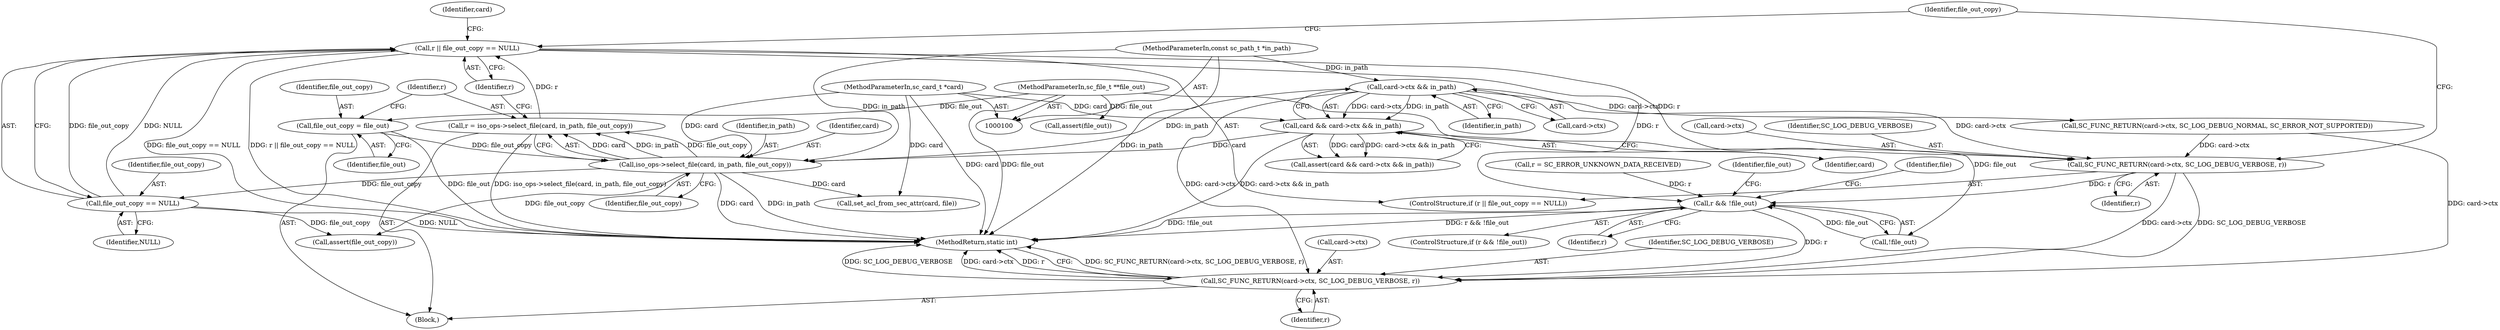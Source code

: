 digraph "0_OpenSC_8fe377e93b4b56060e5bbfb6f3142ceaeca744fa_16@API" {
"1000146" [label="(Call,r || file_out_copy == NULL)"];
"1000139" [label="(Call,r = iso_ops->select_file(card, in_path, file_out_copy))"];
"1000141" [label="(Call,iso_ops->select_file(card, in_path, file_out_copy))"];
"1000109" [label="(Call,card && card->ctx && in_path)"];
"1000101" [label="(MethodParameterIn,sc_card_t *card)"];
"1000111" [label="(Call,card->ctx && in_path)"];
"1000102" [label="(MethodParameterIn,const sc_path_t *in_path)"];
"1000136" [label="(Call,file_out_copy = file_out)"];
"1000103" [label="(MethodParameterIn,sc_file_t **file_out)"];
"1000148" [label="(Call,file_out_copy == NULL)"];
"1000151" [label="(Call,SC_FUNC_RETURN(card->ctx, SC_LOG_DEBUG_VERBOSE, r))"];
"1000183" [label="(Call,r && !file_out)"];
"1000197" [label="(Call,SC_FUNC_RETURN(card->ctx, SC_LOG_DEBUG_VERBOSE, r))"];
"1000136" [label="(Call,file_out_copy = file_out)"];
"1000150" [label="(Identifier,NULL)"];
"1000104" [label="(Block,)"];
"1000101" [label="(MethodParameterIn,sc_card_t *card)"];
"1000145" [label="(ControlStructure,if (r || file_out_copy == NULL))"];
"1000185" [label="(Call,!file_out)"];
"1000153" [label="(Identifier,card)"];
"1000124" [label="(Call,SC_FUNC_RETURN(card->ctx, SC_LOG_DEBUG_NORMAL, SC_ERROR_NOT_SUPPORTED))"];
"1000143" [label="(Identifier,in_path)"];
"1000179" [label="(Call,r = SC_ERROR_UNKNOWN_DATA_RECEIVED)"];
"1000198" [label="(Call,card->ctx)"];
"1000191" [label="(Call,assert(file_out))"];
"1000103" [label="(MethodParameterIn,sc_file_t **file_out)"];
"1000158" [label="(Identifier,file_out_copy)"];
"1000138" [label="(Identifier,file_out)"];
"1000201" [label="(Identifier,SC_LOG_DEBUG_VERBOSE)"];
"1000155" [label="(Identifier,SC_LOG_DEBUG_VERBOSE)"];
"1000147" [label="(Identifier,r)"];
"1000148" [label="(Call,file_out_copy == NULL)"];
"1000110" [label="(Identifier,card)"];
"1000151" [label="(Call,SC_FUNC_RETURN(card->ctx, SC_LOG_DEBUG_VERBOSE, r))"];
"1000111" [label="(Call,card->ctx && in_path)"];
"1000192" [label="(Identifier,file_out)"];
"1000108" [label="(Call,assert(card && card->ctx && in_path))"];
"1000146" [label="(Call,r || file_out_copy == NULL)"];
"1000139" [label="(Call,r = iso_ops->select_file(card, in_path, file_out_copy))"];
"1000157" [label="(Call,assert(file_out_copy))"];
"1000175" [label="(Call,set_acl_from_sec_attr(card, file))"];
"1000188" [label="(Identifier,file)"];
"1000202" [label="(Identifier,r)"];
"1000140" [label="(Identifier,r)"];
"1000142" [label="(Identifier,card)"];
"1000197" [label="(Call,SC_FUNC_RETURN(card->ctx, SC_LOG_DEBUG_VERBOSE, r))"];
"1000149" [label="(Identifier,file_out_copy)"];
"1000137" [label="(Identifier,file_out_copy)"];
"1000102" [label="(MethodParameterIn,const sc_path_t *in_path)"];
"1000182" [label="(ControlStructure,if (r && !file_out))"];
"1000112" [label="(Call,card->ctx)"];
"1000152" [label="(Call,card->ctx)"];
"1000184" [label="(Identifier,r)"];
"1000203" [label="(MethodReturn,static int)"];
"1000115" [label="(Identifier,in_path)"];
"1000156" [label="(Identifier,r)"];
"1000141" [label="(Call,iso_ops->select_file(card, in_path, file_out_copy))"];
"1000144" [label="(Identifier,file_out_copy)"];
"1000109" [label="(Call,card && card->ctx && in_path)"];
"1000183" [label="(Call,r && !file_out)"];
"1000146" -> "1000145"  [label="AST: "];
"1000146" -> "1000147"  [label="CFG: "];
"1000146" -> "1000148"  [label="CFG: "];
"1000147" -> "1000146"  [label="AST: "];
"1000148" -> "1000146"  [label="AST: "];
"1000153" -> "1000146"  [label="CFG: "];
"1000158" -> "1000146"  [label="CFG: "];
"1000146" -> "1000203"  [label="DDG: file_out_copy == NULL"];
"1000146" -> "1000203"  [label="DDG: r || file_out_copy == NULL"];
"1000139" -> "1000146"  [label="DDG: r"];
"1000148" -> "1000146"  [label="DDG: file_out_copy"];
"1000148" -> "1000146"  [label="DDG: NULL"];
"1000146" -> "1000151"  [label="DDG: r"];
"1000146" -> "1000183"  [label="DDG: r"];
"1000139" -> "1000104"  [label="AST: "];
"1000139" -> "1000141"  [label="CFG: "];
"1000140" -> "1000139"  [label="AST: "];
"1000141" -> "1000139"  [label="AST: "];
"1000147" -> "1000139"  [label="CFG: "];
"1000139" -> "1000203"  [label="DDG: iso_ops->select_file(card, in_path, file_out_copy)"];
"1000141" -> "1000139"  [label="DDG: card"];
"1000141" -> "1000139"  [label="DDG: in_path"];
"1000141" -> "1000139"  [label="DDG: file_out_copy"];
"1000141" -> "1000144"  [label="CFG: "];
"1000142" -> "1000141"  [label="AST: "];
"1000143" -> "1000141"  [label="AST: "];
"1000144" -> "1000141"  [label="AST: "];
"1000141" -> "1000203"  [label="DDG: card"];
"1000141" -> "1000203"  [label="DDG: in_path"];
"1000109" -> "1000141"  [label="DDG: card"];
"1000101" -> "1000141"  [label="DDG: card"];
"1000111" -> "1000141"  [label="DDG: in_path"];
"1000102" -> "1000141"  [label="DDG: in_path"];
"1000136" -> "1000141"  [label="DDG: file_out_copy"];
"1000141" -> "1000148"  [label="DDG: file_out_copy"];
"1000141" -> "1000157"  [label="DDG: file_out_copy"];
"1000141" -> "1000175"  [label="DDG: card"];
"1000109" -> "1000108"  [label="AST: "];
"1000109" -> "1000110"  [label="CFG: "];
"1000109" -> "1000111"  [label="CFG: "];
"1000110" -> "1000109"  [label="AST: "];
"1000111" -> "1000109"  [label="AST: "];
"1000108" -> "1000109"  [label="CFG: "];
"1000109" -> "1000203"  [label="DDG: card->ctx && in_path"];
"1000109" -> "1000108"  [label="DDG: card"];
"1000109" -> "1000108"  [label="DDG: card->ctx && in_path"];
"1000101" -> "1000109"  [label="DDG: card"];
"1000111" -> "1000109"  [label="DDG: card->ctx"];
"1000111" -> "1000109"  [label="DDG: in_path"];
"1000101" -> "1000100"  [label="AST: "];
"1000101" -> "1000203"  [label="DDG: card"];
"1000101" -> "1000175"  [label="DDG: card"];
"1000111" -> "1000112"  [label="CFG: "];
"1000111" -> "1000115"  [label="CFG: "];
"1000112" -> "1000111"  [label="AST: "];
"1000115" -> "1000111"  [label="AST: "];
"1000102" -> "1000111"  [label="DDG: in_path"];
"1000111" -> "1000124"  [label="DDG: card->ctx"];
"1000111" -> "1000151"  [label="DDG: card->ctx"];
"1000111" -> "1000197"  [label="DDG: card->ctx"];
"1000102" -> "1000100"  [label="AST: "];
"1000102" -> "1000203"  [label="DDG: in_path"];
"1000136" -> "1000104"  [label="AST: "];
"1000136" -> "1000138"  [label="CFG: "];
"1000137" -> "1000136"  [label="AST: "];
"1000138" -> "1000136"  [label="AST: "];
"1000140" -> "1000136"  [label="CFG: "];
"1000136" -> "1000203"  [label="DDG: file_out"];
"1000103" -> "1000136"  [label="DDG: file_out"];
"1000103" -> "1000100"  [label="AST: "];
"1000103" -> "1000203"  [label="DDG: file_out"];
"1000103" -> "1000185"  [label="DDG: file_out"];
"1000103" -> "1000191"  [label="DDG: file_out"];
"1000148" -> "1000150"  [label="CFG: "];
"1000149" -> "1000148"  [label="AST: "];
"1000150" -> "1000148"  [label="AST: "];
"1000148" -> "1000203"  [label="DDG: NULL"];
"1000148" -> "1000157"  [label="DDG: file_out_copy"];
"1000151" -> "1000145"  [label="AST: "];
"1000151" -> "1000156"  [label="CFG: "];
"1000152" -> "1000151"  [label="AST: "];
"1000155" -> "1000151"  [label="AST: "];
"1000156" -> "1000151"  [label="AST: "];
"1000158" -> "1000151"  [label="CFG: "];
"1000124" -> "1000151"  [label="DDG: card->ctx"];
"1000151" -> "1000183"  [label="DDG: r"];
"1000151" -> "1000197"  [label="DDG: card->ctx"];
"1000151" -> "1000197"  [label="DDG: SC_LOG_DEBUG_VERBOSE"];
"1000183" -> "1000182"  [label="AST: "];
"1000183" -> "1000184"  [label="CFG: "];
"1000183" -> "1000185"  [label="CFG: "];
"1000184" -> "1000183"  [label="AST: "];
"1000185" -> "1000183"  [label="AST: "];
"1000188" -> "1000183"  [label="CFG: "];
"1000192" -> "1000183"  [label="CFG: "];
"1000183" -> "1000203"  [label="DDG: !file_out"];
"1000183" -> "1000203"  [label="DDG: r && !file_out"];
"1000179" -> "1000183"  [label="DDG: r"];
"1000185" -> "1000183"  [label="DDG: file_out"];
"1000183" -> "1000197"  [label="DDG: r"];
"1000197" -> "1000104"  [label="AST: "];
"1000197" -> "1000202"  [label="CFG: "];
"1000198" -> "1000197"  [label="AST: "];
"1000201" -> "1000197"  [label="AST: "];
"1000202" -> "1000197"  [label="AST: "];
"1000203" -> "1000197"  [label="CFG: "];
"1000197" -> "1000203"  [label="DDG: SC_FUNC_RETURN(card->ctx, SC_LOG_DEBUG_VERBOSE, r)"];
"1000197" -> "1000203"  [label="DDG: SC_LOG_DEBUG_VERBOSE"];
"1000197" -> "1000203"  [label="DDG: card->ctx"];
"1000197" -> "1000203"  [label="DDG: r"];
"1000124" -> "1000197"  [label="DDG: card->ctx"];
}
